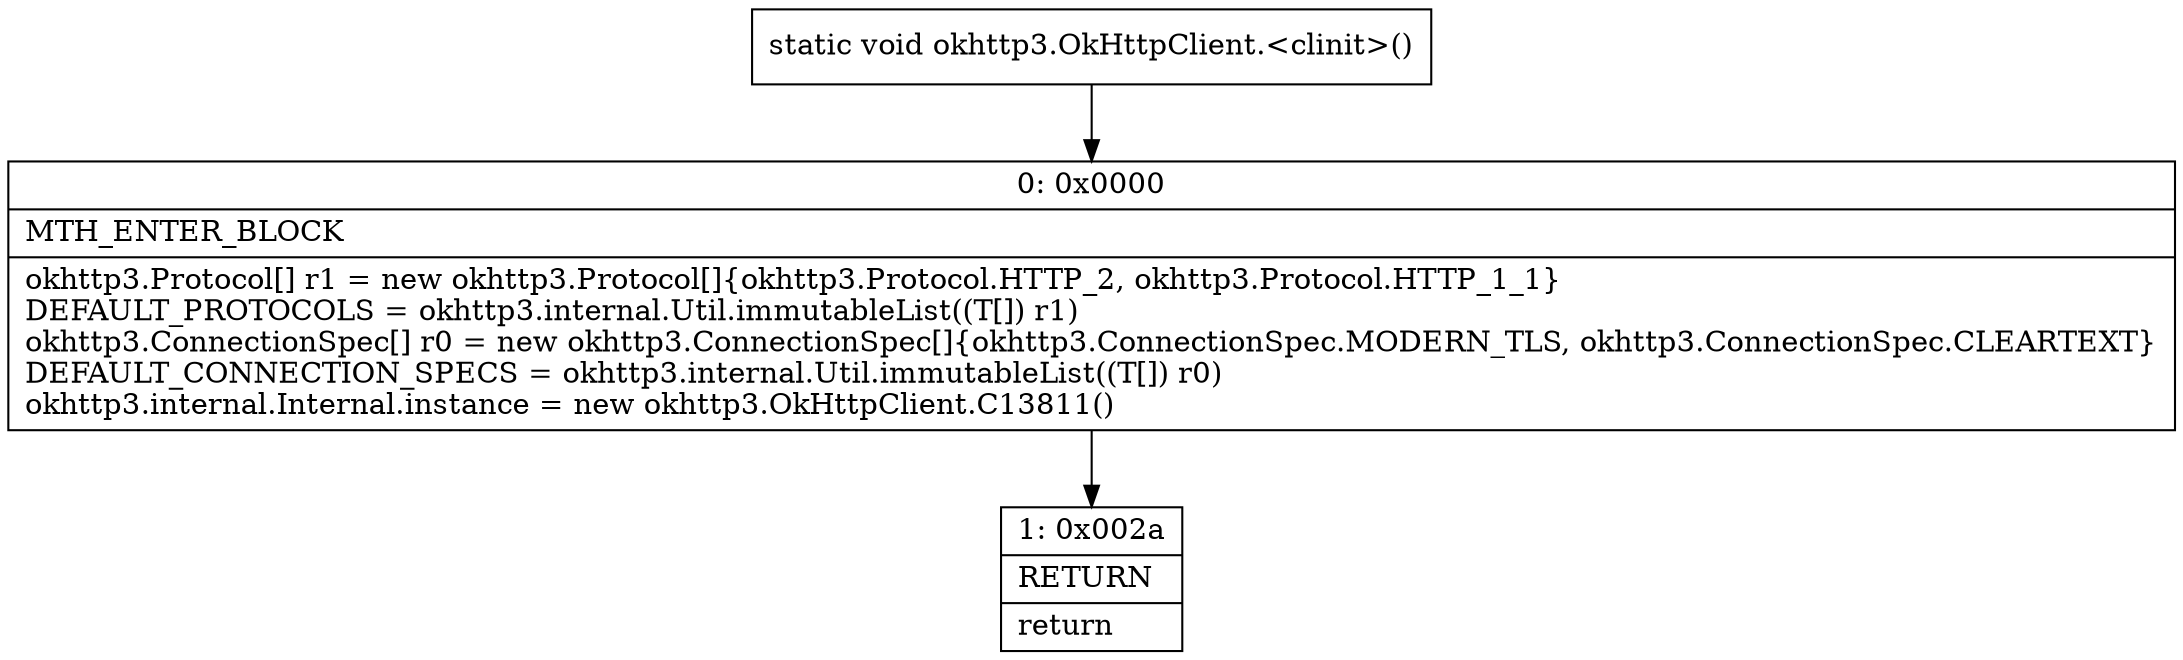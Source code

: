 digraph "CFG forokhttp3.OkHttpClient.\<clinit\>()V" {
Node_0 [shape=record,label="{0\:\ 0x0000|MTH_ENTER_BLOCK\l|okhttp3.Protocol[] r1 = new okhttp3.Protocol[]\{okhttp3.Protocol.HTTP_2, okhttp3.Protocol.HTTP_1_1\}\lDEFAULT_PROTOCOLS = okhttp3.internal.Util.immutableList((T[]) r1)\lokhttp3.ConnectionSpec[] r0 = new okhttp3.ConnectionSpec[]\{okhttp3.ConnectionSpec.MODERN_TLS, okhttp3.ConnectionSpec.CLEARTEXT\}\lDEFAULT_CONNECTION_SPECS = okhttp3.internal.Util.immutableList((T[]) r0)\lokhttp3.internal.Internal.instance = new okhttp3.OkHttpClient.C13811()\l}"];
Node_1 [shape=record,label="{1\:\ 0x002a|RETURN\l|return\l}"];
MethodNode[shape=record,label="{static void okhttp3.OkHttpClient.\<clinit\>() }"];
MethodNode -> Node_0;
Node_0 -> Node_1;
}


